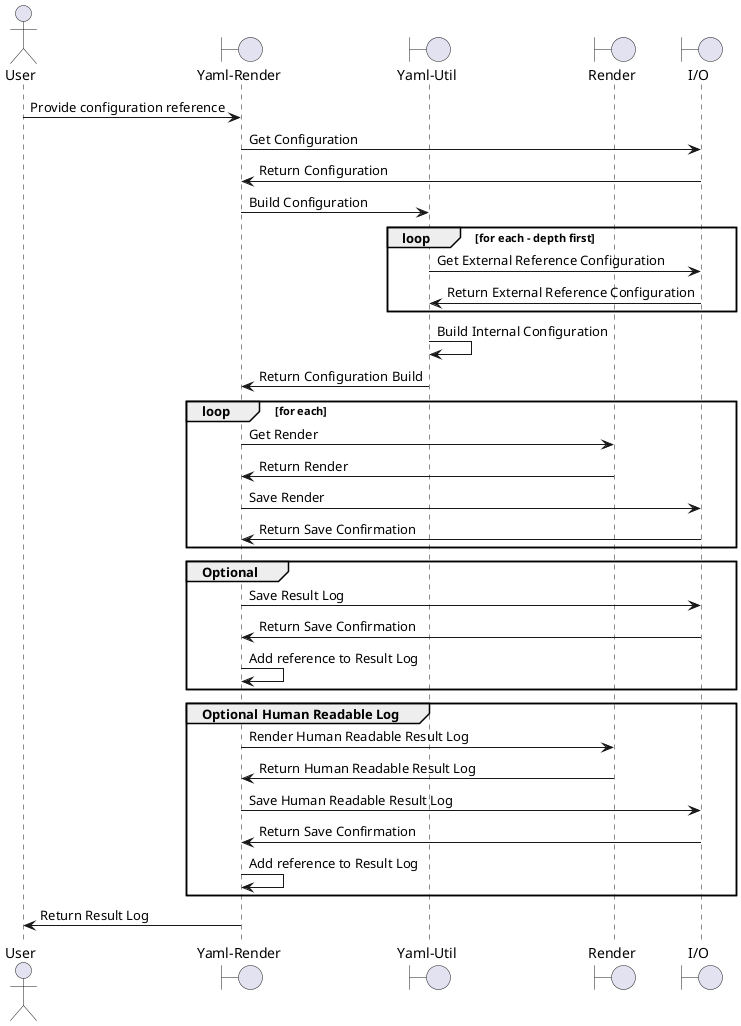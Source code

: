 	
@startuml
actor User as user
boundary "Yaml-Render" as yamlrender
boundary "Yaml-Util" as util
boundary "Render" as render
boundary "I/O" as io
user -> yamlrender : Provide configuration reference
yamlrender -> io : Get Configuration
io -> yamlrender : Return Configuration
yamlrender -> util : Build Configuration
loop for each - depth first
	util -> io : Get External Reference Configuration
	io -> util : Return External Reference Configuration
end
util -> util : Build Internal Configuration
util -> yamlrender : Return Configuration Build
loop for each
	yamlrender -> render : Get Render
	render -> yamlrender : Return Render
	yamlrender -> io : Save Render
	io -> yamlrender : Return Save Confirmation
end
group Optional
	yamlrender -> io : Save Result Log
	io -> yamlrender : Return Save Confirmation
	yamlrender -> yamlrender : Add reference to Result Log
end
group Optional Human Readable Log
	yamlrender -> render : Render Human Readable Result Log
	render ->  yamlrender : Return Human Readable Result Log
	yamlrender -> io : Save Human Readable Result Log
	io -> yamlrender : Return Save Confirmation
	yamlrender -> yamlrender : Add reference to Result Log
end
yamlrender -> user : Return Result Log
@enduml